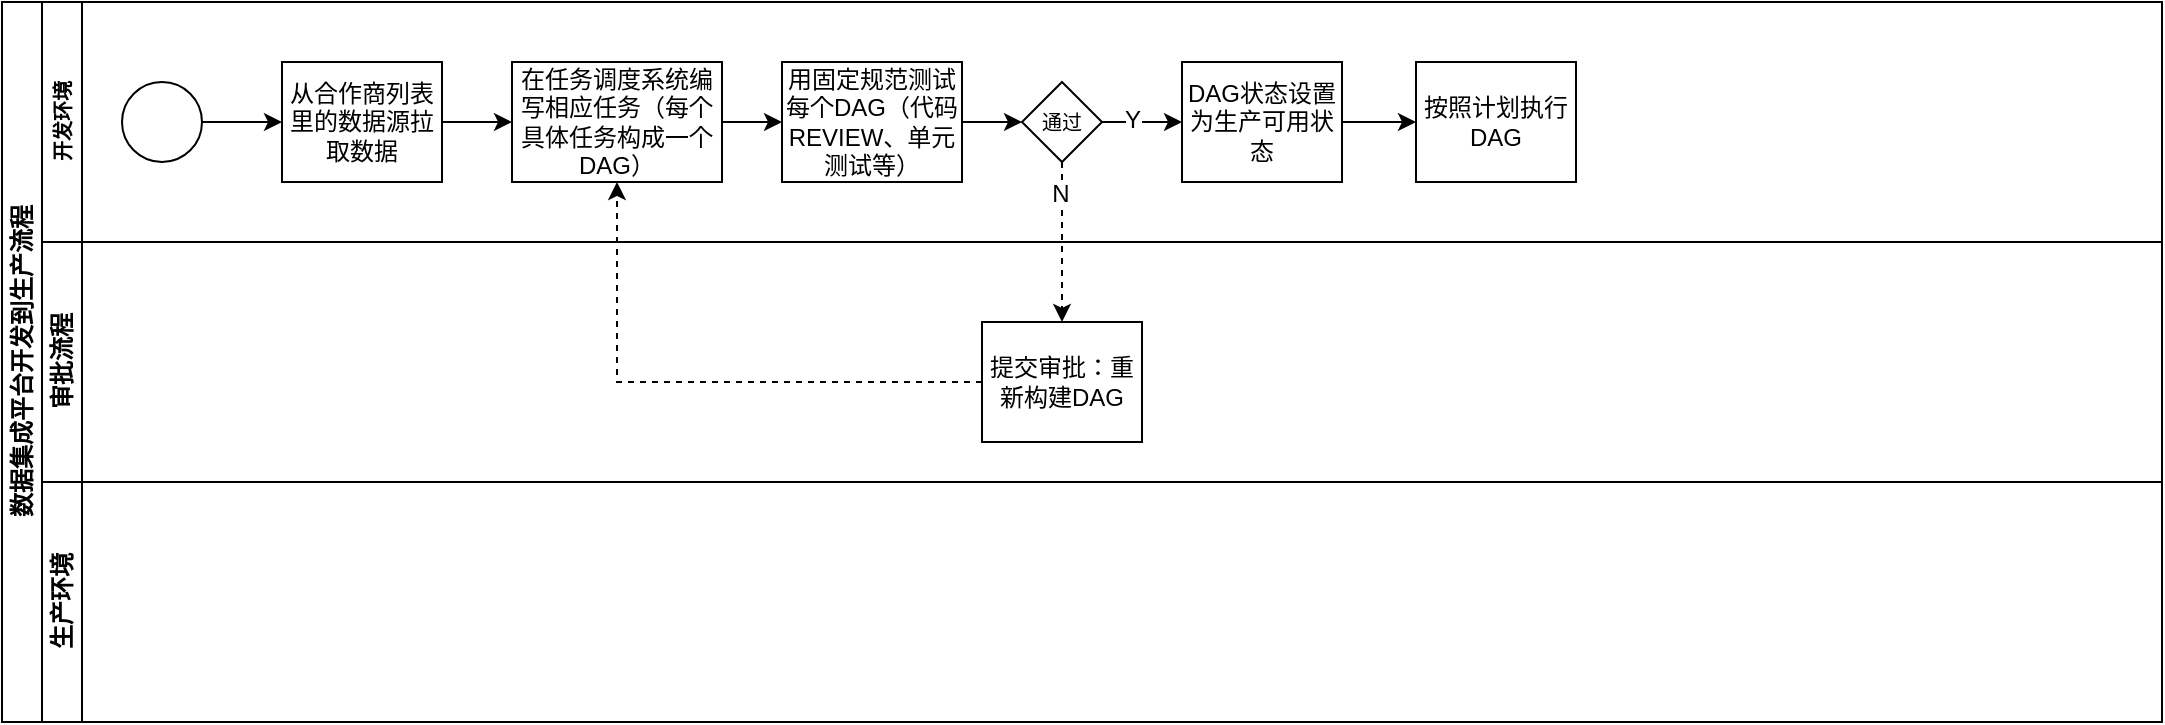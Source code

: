 <mxfile version="14.7.3" type="github">
  <diagram id="prtHgNgQTEPvFCAcTncT" name="Page-1">
    <mxGraphModel dx="541" dy="338" grid="1" gridSize="10" guides="1" tooltips="1" connect="1" arrows="1" fold="1" page="1" pageScale="1" pageWidth="827" pageHeight="1169" math="0" shadow="0">
      <root>
        <mxCell id="0" />
        <mxCell id="1" parent="0" />
        <mxCell id="dNxyNK7c78bLwvsdeMH5-19" value="数据集成平台开发到生产流程" style="swimlane;html=1;childLayout=stackLayout;resizeParent=1;resizeParentMax=0;horizontal=0;startSize=20;horizontalStack=0;" parent="1" vertex="1">
          <mxGeometry x="120" y="120" width="1080" height="360" as="geometry">
            <mxRectangle x="120" y="120" width="30" height="50" as="alternateBounds" />
          </mxGeometry>
        </mxCell>
        <mxCell id="dNxyNK7c78bLwvsdeMH5-20" value="开发环境" style="swimlane;html=1;startSize=20;horizontal=0;fontSize=10;" parent="dNxyNK7c78bLwvsdeMH5-19" vertex="1">
          <mxGeometry x="20" width="1060" height="120" as="geometry">
            <mxRectangle x="20" width="430" height="20" as="alternateBounds" />
          </mxGeometry>
        </mxCell>
        <mxCell id="dNxyNK7c78bLwvsdeMH5-25" value="" style="edgeStyle=orthogonalEdgeStyle;rounded=0;orthogonalLoop=1;jettySize=auto;html=1;" parent="dNxyNK7c78bLwvsdeMH5-20" source="dNxyNK7c78bLwvsdeMH5-23" target="dNxyNK7c78bLwvsdeMH5-24" edge="1">
          <mxGeometry relative="1" as="geometry" />
        </mxCell>
        <mxCell id="dNxyNK7c78bLwvsdeMH5-23" value="" style="ellipse;whiteSpace=wrap;html=1;" parent="dNxyNK7c78bLwvsdeMH5-20" vertex="1">
          <mxGeometry x="40" y="40" width="40" height="40" as="geometry" />
        </mxCell>
        <mxCell id="dNxyNK7c78bLwvsdeMH5-24" value="从合作商列表里的数据源拉取数据" style="rounded=0;whiteSpace=wrap;html=1;fontFamily=Helvetica;fontSize=12;fontColor=#000000;align=center;" parent="dNxyNK7c78bLwvsdeMH5-20" vertex="1">
          <mxGeometry x="120" y="30" width="80" height="60" as="geometry" />
        </mxCell>
        <mxCell id="dNxyNK7c78bLwvsdeMH5-30" value="在任务调度系统编写相应任务（每个具体任务构成一个DAG）" style="rounded=0;whiteSpace=wrap;html=1;fontFamily=Helvetica;fontSize=12;fontColor=#000000;align=center;" parent="dNxyNK7c78bLwvsdeMH5-20" vertex="1">
          <mxGeometry x="235" y="30" width="105" height="60" as="geometry" />
        </mxCell>
        <mxCell id="pi8qZULmuyt4mJJAqVa2-1" value="用固定规范测试每个DAG（代码REVIEW、单元测试等）" style="rounded=0;whiteSpace=wrap;html=1;fontFamily=Helvetica;fontSize=12;fontColor=#000000;align=center;" vertex="1" parent="dNxyNK7c78bLwvsdeMH5-20">
          <mxGeometry x="370" y="30" width="90" height="60" as="geometry" />
        </mxCell>
        <mxCell id="pi8qZULmuyt4mJJAqVa2-18" value="通过" style="rhombus;whiteSpace=wrap;html=1;fontFamily=Helvetica;fontSize=10;fontColor=#000000;align=center;" vertex="1" parent="dNxyNK7c78bLwvsdeMH5-20">
          <mxGeometry x="490" y="40" width="40" height="40" as="geometry" />
        </mxCell>
        <mxCell id="pi8qZULmuyt4mJJAqVa2-20" value="" style="edgeStyle=orthogonalEdgeStyle;rounded=0;orthogonalLoop=1;jettySize=auto;html=1;endArrow=classic;endFill=1;" edge="1" parent="dNxyNK7c78bLwvsdeMH5-20" source="pi8qZULmuyt4mJJAqVa2-1" target="pi8qZULmuyt4mJJAqVa2-18">
          <mxGeometry relative="1" as="geometry">
            <mxPoint x="210" y="190" as="sourcePoint" />
            <mxPoint x="270" y="190" as="targetPoint" />
          </mxGeometry>
        </mxCell>
        <mxCell id="pi8qZULmuyt4mJJAqVa2-21" value="" style="endArrow=classic;html=1;fontSize=12;" edge="1" parent="dNxyNK7c78bLwvsdeMH5-20" source="dNxyNK7c78bLwvsdeMH5-30" target="pi8qZULmuyt4mJJAqVa2-1">
          <mxGeometry width="50" height="50" relative="1" as="geometry">
            <mxPoint x="420" y="230" as="sourcePoint" />
            <mxPoint x="470" y="180" as="targetPoint" />
          </mxGeometry>
        </mxCell>
        <mxCell id="pi8qZULmuyt4mJJAqVa2-22" value="" style="endArrow=classic;html=1;fontSize=12;" edge="1" parent="dNxyNK7c78bLwvsdeMH5-20" source="dNxyNK7c78bLwvsdeMH5-24" target="dNxyNK7c78bLwvsdeMH5-30">
          <mxGeometry width="50" height="50" relative="1" as="geometry">
            <mxPoint x="340" y="70" as="sourcePoint" />
            <mxPoint x="380" y="70" as="targetPoint" />
          </mxGeometry>
        </mxCell>
        <mxCell id="pi8qZULmuyt4mJJAqVa2-23" value="DAG状态设置为生产可用状态" style="rounded=0;whiteSpace=wrap;html=1;fontFamily=Helvetica;fontSize=12;fontColor=#000000;align=center;" vertex="1" parent="dNxyNK7c78bLwvsdeMH5-20">
          <mxGeometry x="570" y="30" width="80" height="60" as="geometry" />
        </mxCell>
        <mxCell id="pi8qZULmuyt4mJJAqVa2-25" value="" style="edgeStyle=orthogonalEdgeStyle;rounded=0;orthogonalLoop=1;jettySize=auto;html=1;endArrow=classic;endFill=1;" edge="1" parent="dNxyNK7c78bLwvsdeMH5-20" source="pi8qZULmuyt4mJJAqVa2-18" target="pi8qZULmuyt4mJJAqVa2-23">
          <mxGeometry relative="1" as="geometry">
            <mxPoint x="330" y="300" as="sourcePoint" />
            <mxPoint x="370" y="300" as="targetPoint" />
          </mxGeometry>
        </mxCell>
        <mxCell id="pi8qZULmuyt4mJJAqVa2-27" value="Y" style="edgeLabel;html=1;align=center;verticalAlign=middle;resizable=0;points=[];fontSize=12;" vertex="1" connectable="0" parent="pi8qZULmuyt4mJJAqVa2-25">
          <mxGeometry x="-0.271" y="1" relative="1" as="geometry">
            <mxPoint as="offset" />
          </mxGeometry>
        </mxCell>
        <mxCell id="pi8qZULmuyt4mJJAqVa2-30" value="按照计划执行DAG" style="rounded=0;whiteSpace=wrap;html=1;fontFamily=Helvetica;fontSize=12;fontColor=#000000;align=center;" vertex="1" parent="dNxyNK7c78bLwvsdeMH5-20">
          <mxGeometry x="687" y="30" width="80" height="60" as="geometry" />
        </mxCell>
        <mxCell id="pi8qZULmuyt4mJJAqVa2-31" value="" style="endArrow=classic;html=1;fontSize=12;" edge="1" parent="dNxyNK7c78bLwvsdeMH5-20" source="pi8qZULmuyt4mJJAqVa2-23" target="pi8qZULmuyt4mJJAqVa2-30">
          <mxGeometry width="50" height="50" relative="1" as="geometry">
            <mxPoint x="590" y="180" as="sourcePoint" />
            <mxPoint x="640" y="130" as="targetPoint" />
          </mxGeometry>
        </mxCell>
        <mxCell id="dNxyNK7c78bLwvsdeMH5-21" value="审批流程" style="swimlane;html=1;startSize=20;horizontal=0;" parent="dNxyNK7c78bLwvsdeMH5-19" vertex="1">
          <mxGeometry x="20" y="120" width="1060" height="120" as="geometry">
            <mxRectangle x="20" y="120" width="430" height="20" as="alternateBounds" />
          </mxGeometry>
        </mxCell>
        <mxCell id="pi8qZULmuyt4mJJAqVa2-24" value="提交审批：重新构建DAG" style="rounded=0;whiteSpace=wrap;html=1;fontFamily=Helvetica;fontSize=12;fontColor=#000000;align=center;" vertex="1" parent="dNxyNK7c78bLwvsdeMH5-21">
          <mxGeometry x="470" y="40" width="80" height="60" as="geometry" />
        </mxCell>
        <mxCell id="dNxyNK7c78bLwvsdeMH5-22" value="生产环境" style="swimlane;html=1;startSize=20;horizontal=0;" parent="dNxyNK7c78bLwvsdeMH5-19" vertex="1">
          <mxGeometry x="20" y="240" width="1060" height="120" as="geometry" />
        </mxCell>
        <mxCell id="pi8qZULmuyt4mJJAqVa2-26" value="" style="edgeStyle=orthogonalEdgeStyle;rounded=0;orthogonalLoop=1;jettySize=auto;html=1;endArrow=classic;endFill=1;dashed=1;" edge="1" parent="dNxyNK7c78bLwvsdeMH5-19" source="pi8qZULmuyt4mJJAqVa2-18" target="pi8qZULmuyt4mJJAqVa2-24">
          <mxGeometry relative="1" as="geometry">
            <mxPoint x="350" y="300" as="sourcePoint" />
            <mxPoint x="390" y="300" as="targetPoint" />
          </mxGeometry>
        </mxCell>
        <mxCell id="pi8qZULmuyt4mJJAqVa2-28" value="N" style="edgeLabel;html=1;align=center;verticalAlign=middle;resizable=0;points=[];fontSize=12;" vertex="1" connectable="0" parent="pi8qZULmuyt4mJJAqVa2-26">
          <mxGeometry x="-0.611" y="-1" relative="1" as="geometry">
            <mxPoint as="offset" />
          </mxGeometry>
        </mxCell>
        <mxCell id="pi8qZULmuyt4mJJAqVa2-29" style="edgeStyle=orthogonalEdgeStyle;rounded=0;orthogonalLoop=1;jettySize=auto;html=1;endArrow=classic;endFill=1;dashed=1;" edge="1" parent="dNxyNK7c78bLwvsdeMH5-19" source="pi8qZULmuyt4mJJAqVa2-24" target="dNxyNK7c78bLwvsdeMH5-30">
          <mxGeometry relative="1" as="geometry">
            <mxPoint x="310" y="210" as="sourcePoint" />
            <mxPoint x="310" y="270" as="targetPoint" />
          </mxGeometry>
        </mxCell>
      </root>
    </mxGraphModel>
  </diagram>
</mxfile>
